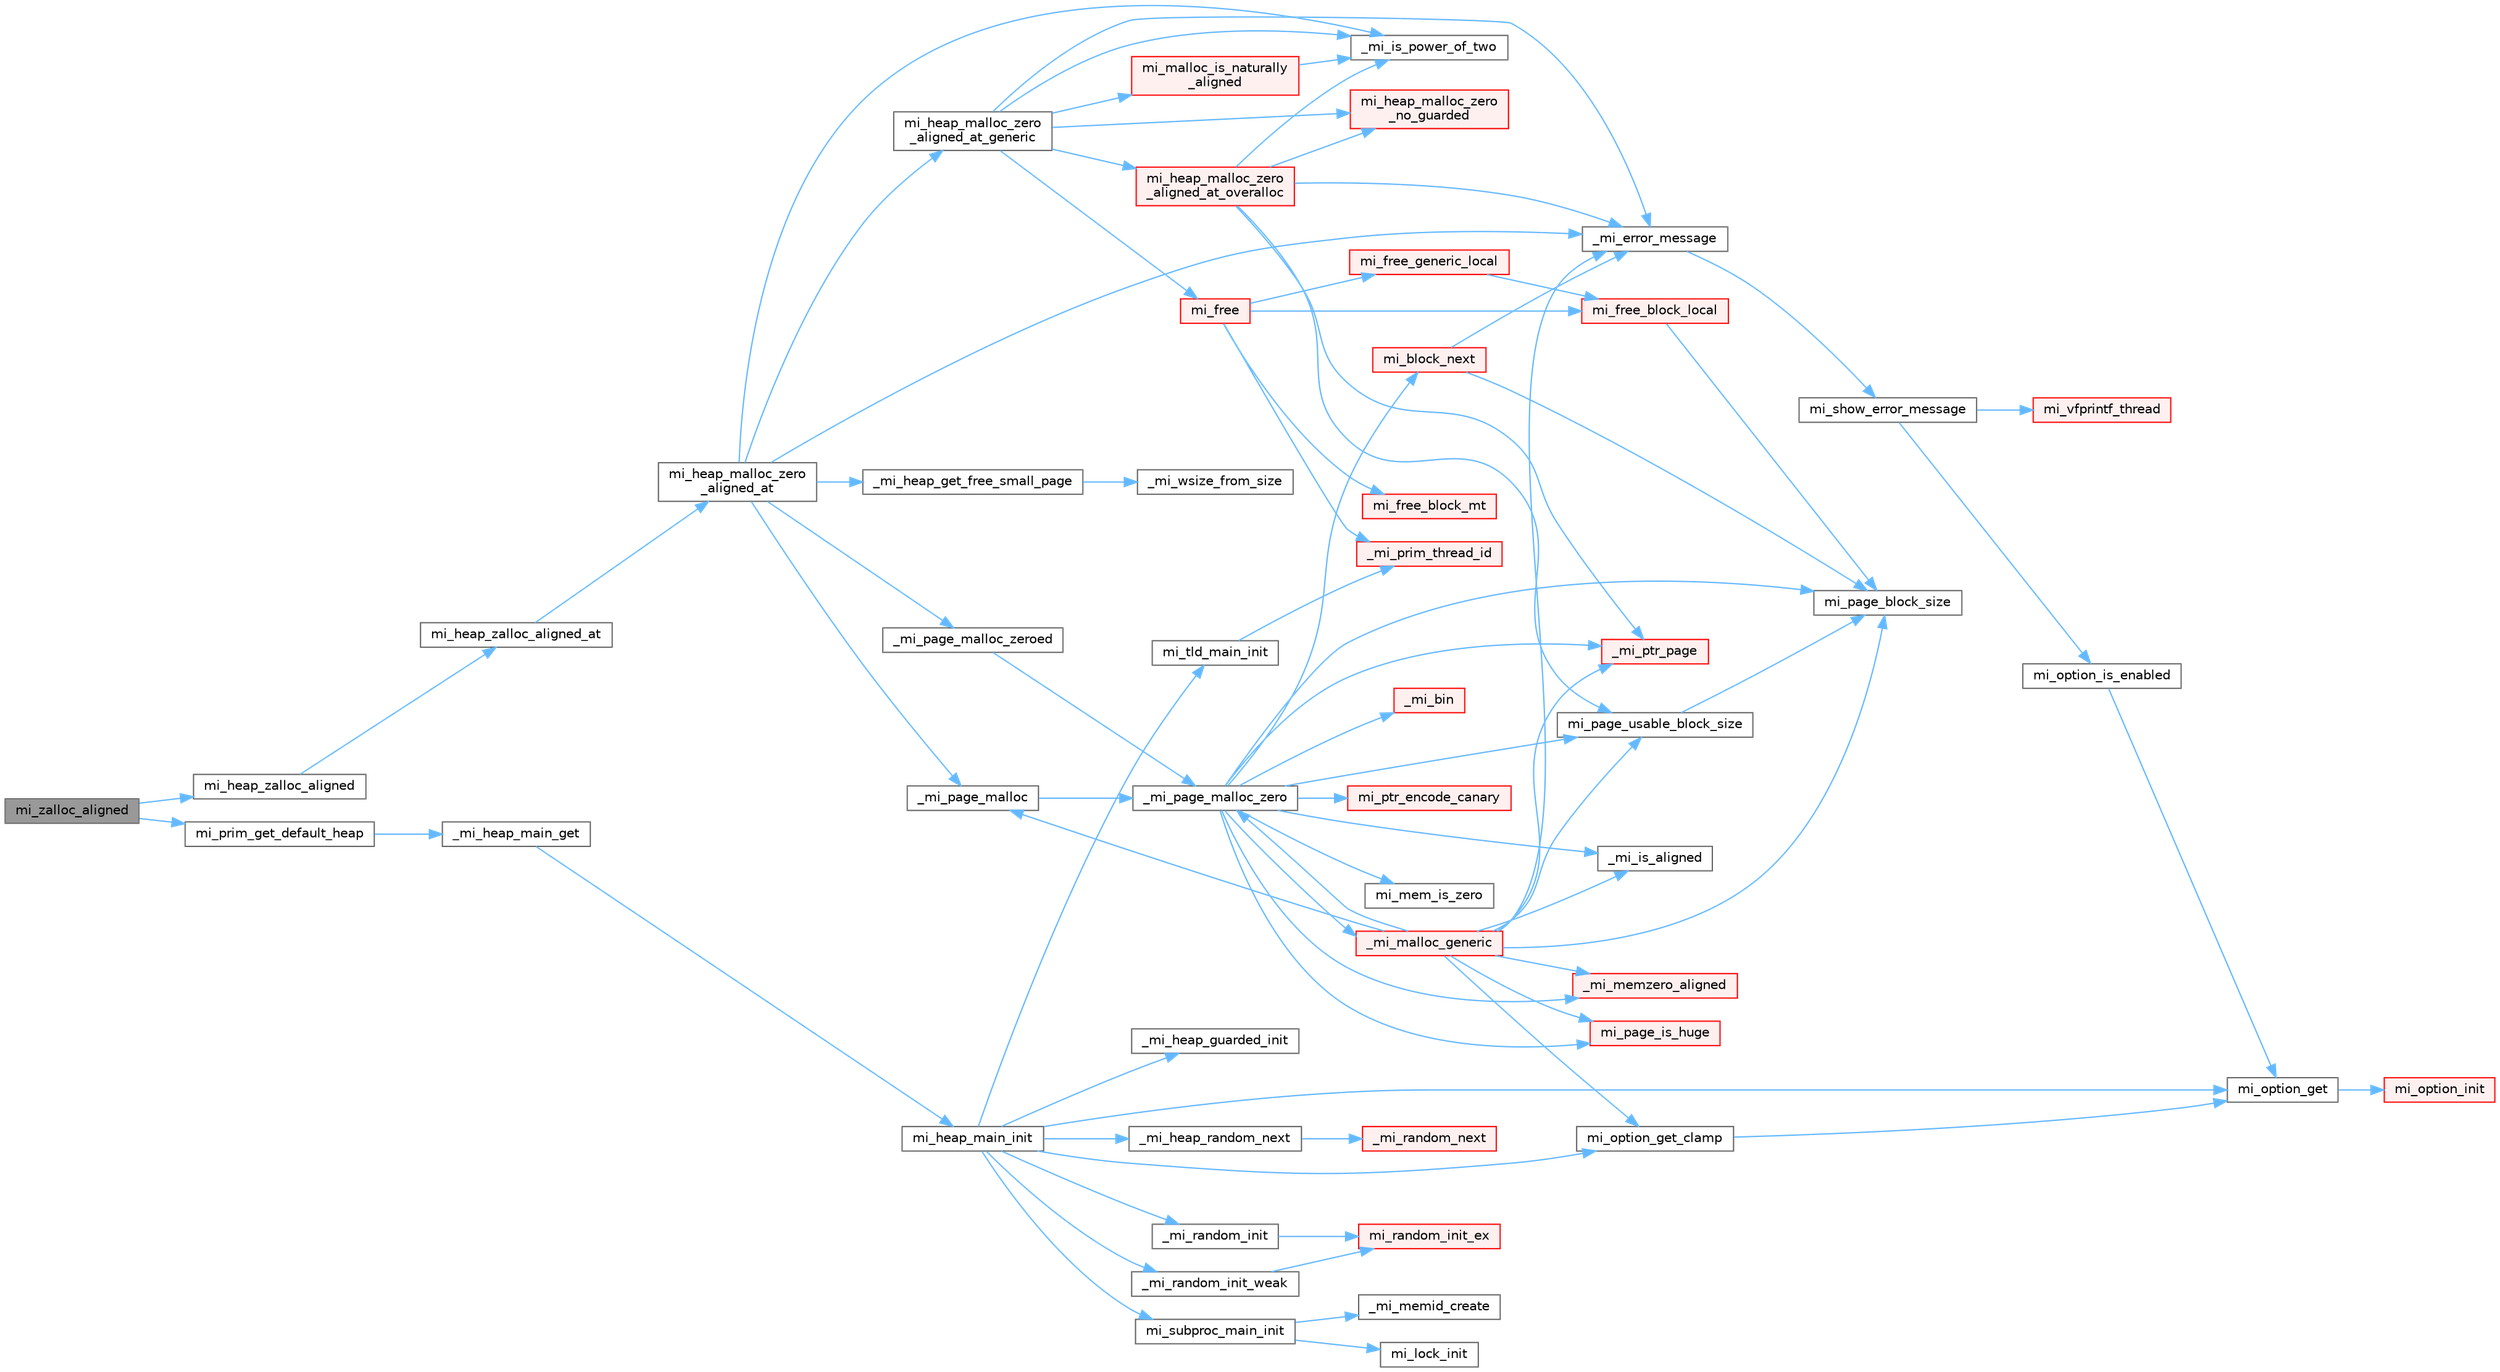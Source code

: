 digraph "mi_zalloc_aligned"
{
 // LATEX_PDF_SIZE
  bgcolor="transparent";
  edge [fontname=Helvetica,fontsize=10,labelfontname=Helvetica,labelfontsize=10];
  node [fontname=Helvetica,fontsize=10,shape=box,height=0.2,width=0.4];
  rankdir="LR";
  Node1 [id="Node000001",label="mi_zalloc_aligned",height=0.2,width=0.4,color="gray40", fillcolor="grey60", style="filled", fontcolor="black",tooltip=" "];
  Node1 -> Node2 [id="edge1_Node000001_Node000002",color="steelblue1",style="solid",tooltip=" "];
  Node2 [id="Node000002",label="mi_heap_zalloc_aligned",height=0.2,width=0.4,color="grey40", fillcolor="white", style="filled",URL="$group__heap.html#ga6466bde8b5712aa34e081a8317f9f471",tooltip=" "];
  Node2 -> Node3 [id="edge2_Node000002_Node000003",color="steelblue1",style="solid",tooltip=" "];
  Node3 [id="Node000003",label="mi_heap_zalloc_aligned_at",height=0.2,width=0.4,color="grey40", fillcolor="white", style="filled",URL="$group__heap.html#ga484e3d01cd174f78c7e53370e5a7c819",tooltip=" "];
  Node3 -> Node4 [id="edge3_Node000003_Node000004",color="steelblue1",style="solid",tooltip=" "];
  Node4 [id="Node000004",label="mi_heap_malloc_zero\l_aligned_at",height=0.2,width=0.4,color="grey40", fillcolor="white", style="filled",URL="$alloc-aligned_8c.html#a5a91c01df4ee03f2157157434e535648",tooltip=" "];
  Node4 -> Node5 [id="edge4_Node000004_Node000005",color="steelblue1",style="solid",tooltip=" "];
  Node5 [id="Node000005",label="_mi_error_message",height=0.2,width=0.4,color="grey40", fillcolor="white", style="filled",URL="$options_8c.html#a2bebc073bcaac71658e57bb260c2e426",tooltip=" "];
  Node5 -> Node6 [id="edge5_Node000005_Node000006",color="steelblue1",style="solid",tooltip=" "];
  Node6 [id="Node000006",label="mi_show_error_message",height=0.2,width=0.4,color="grey40", fillcolor="white", style="filled",URL="$options_8c.html#a025f32c63014753e87fd7a579d2bb8aa",tooltip=" "];
  Node6 -> Node7 [id="edge6_Node000006_Node000007",color="steelblue1",style="solid",tooltip=" "];
  Node7 [id="Node000007",label="mi_option_is_enabled",height=0.2,width=0.4,color="grey40", fillcolor="white", style="filled",URL="$group__options.html#ga459ad98f18b3fc9275474807fe0ca188",tooltip=" "];
  Node7 -> Node8 [id="edge7_Node000007_Node000008",color="steelblue1",style="solid",tooltip=" "];
  Node8 [id="Node000008",label="mi_option_get",height=0.2,width=0.4,color="grey40", fillcolor="white", style="filled",URL="$group__options.html#ga7e8af195cc81d3fa64ccf2662caa565a",tooltip=" "];
  Node8 -> Node9 [id="edge8_Node000008_Node000009",color="steelblue1",style="solid",tooltip=" "];
  Node9 [id="Node000009",label="mi_option_init",height=0.2,width=0.4,color="red", fillcolor="#FFF0F0", style="filled",URL="$options_8c.html#a61970c5b942f29a5dea8a39742421cfe",tooltip=" "];
  Node6 -> Node21 [id="edge9_Node000006_Node000021",color="steelblue1",style="solid",tooltip=" "];
  Node21 [id="Node000021",label="mi_vfprintf_thread",height=0.2,width=0.4,color="red", fillcolor="#FFF0F0", style="filled",URL="$options_8c.html#a4af8263c139d04a876914f39024a7424",tooltip=" "];
  Node4 -> Node42 [id="edge10_Node000004_Node000042",color="steelblue1",style="solid",tooltip=" "];
  Node42 [id="Node000042",label="_mi_heap_get_free_small_page",height=0.2,width=0.4,color="grey40", fillcolor="white", style="filled",URL="$_e_a_s_t_l_2packages_2mimalloc_2include_2mimalloc_2internal_8h.html#a5ab9d8fb17d6213eb9789008e8d69ac1",tooltip=" "];
  Node42 -> Node43 [id="edge11_Node000042_Node000043",color="steelblue1",style="solid",tooltip=" "];
  Node43 [id="Node000043",label="_mi_wsize_from_size",height=0.2,width=0.4,color="grey40", fillcolor="white", style="filled",URL="$_e_a_s_t_l_2packages_2mimalloc_2include_2mimalloc_2internal_8h.html#a7d12fa8e45201ef1ba892c927d3b8ad1",tooltip=" "];
  Node4 -> Node44 [id="edge12_Node000004_Node000044",color="steelblue1",style="solid",tooltip=" "];
  Node44 [id="Node000044",label="_mi_is_power_of_two",height=0.2,width=0.4,color="grey40", fillcolor="white", style="filled",URL="$_e_a_s_t_l_2packages_2mimalloc_2include_2mimalloc_2internal_8h.html#ac46068515202fb9642f6b2610836bd82",tooltip=" "];
  Node4 -> Node45 [id="edge13_Node000004_Node000045",color="steelblue1",style="solid",tooltip=" "];
  Node45 [id="Node000045",label="_mi_page_malloc",height=0.2,width=0.4,color="grey40", fillcolor="white", style="filled",URL="$alloc_8c.html#a97c32575c2b27f4dc75af2429c45819d",tooltip=" "];
  Node45 -> Node46 [id="edge14_Node000045_Node000046",color="steelblue1",style="solid",tooltip=" "];
  Node46 [id="Node000046",label="_mi_page_malloc_zero",height=0.2,width=0.4,color="grey40", fillcolor="white", style="filled",URL="$alloc_8c.html#afd278f60e743bee5d9df559422f3455b",tooltip=" "];
  Node46 -> Node47 [id="edge15_Node000046_Node000047",color="steelblue1",style="solid",tooltip=" "];
  Node47 [id="Node000047",label="_mi_bin",height=0.2,width=0.4,color="red", fillcolor="#FFF0F0", style="filled",URL="$page-queue_8c.html#a0d92abe27db4a21968468b2fe73473d6",tooltip=" "];
  Node46 -> Node52 [id="edge16_Node000046_Node000052",color="steelblue1",style="solid",tooltip=" "];
  Node52 [id="Node000052",label="_mi_is_aligned",height=0.2,width=0.4,color="grey40", fillcolor="white", style="filled",URL="$_e_a_s_t_l_2packages_2mimalloc_2include_2mimalloc_2internal_8h.html#ad446ae4d82cbdbd78dfbe46fa2330555",tooltip=" "];
  Node46 -> Node53 [id="edge17_Node000046_Node000053",color="steelblue1",style="solid",tooltip=" "];
  Node53 [id="Node000053",label="_mi_malloc_generic",height=0.2,width=0.4,color="red", fillcolor="#FFF0F0", style="filled",URL="$page_8c.html#adcb79462f17b2e37218412f941269aa7",tooltip=" "];
  Node53 -> Node5 [id="edge18_Node000053_Node000005",color="steelblue1",style="solid",tooltip=" "];
  Node53 -> Node52 [id="edge19_Node000053_Node000052",color="steelblue1",style="solid",tooltip=" "];
  Node53 -> Node55 [id="edge20_Node000053_Node000055",color="steelblue1",style="solid",tooltip=" "];
  Node55 [id="Node000055",label="_mi_memzero_aligned",height=0.2,width=0.4,color="red", fillcolor="#FFF0F0", style="filled",URL="$_e_a_s_t_l_2packages_2mimalloc_2include_2mimalloc_2internal_8h.html#aa1d3beee9d492fc175ac2584e50fd8ea",tooltip=" "];
  Node53 -> Node45 [id="edge21_Node000053_Node000045",color="steelblue1",style="solid",tooltip=" "];
  Node53 -> Node46 [id="edge22_Node000053_Node000046",color="steelblue1",style="solid",tooltip=" "];
  Node53 -> Node58 [id="edge23_Node000053_Node000058",color="steelblue1",style="solid",tooltip=" "];
  Node58 [id="Node000058",label="_mi_ptr_page",height=0.2,width=0.4,color="red", fillcolor="#FFF0F0", style="filled",URL="$_e_a_s_t_l_2packages_2mimalloc_2include_2mimalloc_2internal_8h.html#acd84a462a2045538d19ecc56e6cc29f6",tooltip=" "];
  Node53 -> Node237 [id="edge24_Node000053_Node000237",color="steelblue1",style="solid",tooltip=" "];
  Node237 [id="Node000237",label="mi_option_get_clamp",height=0.2,width=0.4,color="grey40", fillcolor="white", style="filled",URL="$group__options.html#ga96ad9c406338bd314cfe878cfc9bf723",tooltip=" "];
  Node237 -> Node8 [id="edge25_Node000237_Node000008",color="steelblue1",style="solid",tooltip=" "];
  Node53 -> Node87 [id="edge26_Node000053_Node000087",color="steelblue1",style="solid",tooltip=" "];
  Node87 [id="Node000087",label="mi_page_block_size",height=0.2,width=0.4,color="grey40", fillcolor="white", style="filled",URL="$_e_a_s_t_l_2packages_2mimalloc_2include_2mimalloc_2internal_8h.html#a6134893990c1f09da2b40092ceecc780",tooltip=" "];
  Node53 -> Node256 [id="edge27_Node000053_Node000256",color="steelblue1",style="solid",tooltip=" "];
  Node256 [id="Node000256",label="mi_page_is_huge",height=0.2,width=0.4,color="red", fillcolor="#FFF0F0", style="filled",URL="$_e_a_s_t_l_2packages_2mimalloc_2include_2mimalloc_2internal_8h.html#aebe1b18846bd3fc16de5b52cd2250bec",tooltip=" "];
  Node53 -> Node451 [id="edge28_Node000053_Node000451",color="steelblue1",style="solid",tooltip=" "];
  Node451 [id="Node000451",label="mi_page_usable_block_size",height=0.2,width=0.4,color="grey40", fillcolor="white", style="filled",URL="$_e_a_s_t_l_2packages_2mimalloc_2include_2mimalloc_2internal_8h.html#a432abca03d059a7d40d8d39617afc8f7",tooltip=" "];
  Node451 -> Node87 [id="edge29_Node000451_Node000087",color="steelblue1",style="solid",tooltip=" "];
  Node46 -> Node55 [id="edge30_Node000046_Node000055",color="steelblue1",style="solid",tooltip=" "];
  Node46 -> Node58 [id="edge31_Node000046_Node000058",color="steelblue1",style="solid",tooltip=" "];
  Node46 -> Node272 [id="edge32_Node000046_Node000272",color="steelblue1",style="solid",tooltip=" "];
  Node272 [id="Node000272",label="mi_block_next",height=0.2,width=0.4,color="red", fillcolor="#FFF0F0", style="filled",URL="$_e_a_s_t_l_2packages_2mimalloc_2include_2mimalloc_2internal_8h.html#aaa5daf3a8b3db89666b6861cbb1e2f96",tooltip=" "];
  Node272 -> Node5 [id="edge33_Node000272_Node000005",color="steelblue1",style="solid",tooltip=" "];
  Node272 -> Node87 [id="edge34_Node000272_Node000087",color="steelblue1",style="solid",tooltip=" "];
  Node46 -> Node79 [id="edge35_Node000046_Node000079",color="steelblue1",style="solid",tooltip=" "];
  Node79 [id="Node000079",label="mi_mem_is_zero",height=0.2,width=0.4,color="grey40", fillcolor="white", style="filled",URL="$_e_a_s_t_l_2packages_2mimalloc_2include_2mimalloc_2internal_8h.html#a8391ae55dd6885bd38593f740fd349a4",tooltip=" "];
  Node46 -> Node87 [id="edge36_Node000046_Node000087",color="steelblue1",style="solid",tooltip=" "];
  Node46 -> Node256 [id="edge37_Node000046_Node000256",color="steelblue1",style="solid",tooltip=" "];
  Node46 -> Node451 [id="edge38_Node000046_Node000451",color="steelblue1",style="solid",tooltip=" "];
  Node46 -> Node452 [id="edge39_Node000046_Node000452",color="steelblue1",style="solid",tooltip=" "];
  Node452 [id="Node000452",label="mi_ptr_encode_canary",height=0.2,width=0.4,color="red", fillcolor="#FFF0F0", style="filled",URL="$_e_a_s_t_l_2packages_2mimalloc_2include_2mimalloc_2internal_8h.html#afc7cd0f28b20eddef19b40acd724a1cf",tooltip=" "];
  Node4 -> Node453 [id="edge40_Node000004_Node000453",color="steelblue1",style="solid",tooltip=" "];
  Node453 [id="Node000453",label="_mi_page_malloc_zeroed",height=0.2,width=0.4,color="grey40", fillcolor="white", style="filled",URL="$alloc_8c.html#adfd7ea63bc22fb012fb1b5ddcb0253d9",tooltip=" "];
  Node453 -> Node46 [id="edge41_Node000453_Node000046",color="steelblue1",style="solid",tooltip=" "];
  Node4 -> Node454 [id="edge42_Node000004_Node000454",color="steelblue1",style="solid",tooltip=" "];
  Node454 [id="Node000454",label="mi_heap_malloc_zero\l_aligned_at_generic",height=0.2,width=0.4,color="grey40", fillcolor="white", style="filled",URL="$alloc-aligned_8c.html#af2d93c20264f100910f38ae10bd6e9d8",tooltip=" "];
  Node454 -> Node5 [id="edge43_Node000454_Node000005",color="steelblue1",style="solid",tooltip=" "];
  Node454 -> Node44 [id="edge44_Node000454_Node000044",color="steelblue1",style="solid",tooltip=" "];
  Node454 -> Node455 [id="edge45_Node000454_Node000455",color="steelblue1",style="solid",tooltip=" "];
  Node455 [id="Node000455",label="mi_free",height=0.2,width=0.4,color="red", fillcolor="#FFF0F0", style="filled",URL="$group__malloc.html#gaf2c7b89c327d1f60f59e68b9ea644d95",tooltip=" "];
  Node455 -> Node24 [id="edge46_Node000455_Node000024",color="steelblue1",style="solid",tooltip=" "];
  Node24 [id="Node000024",label="_mi_prim_thread_id",height=0.2,width=0.4,color="red", fillcolor="#FFF0F0", style="filled",URL="$prim_8h.html#a3875c92cbb791d0a7c69bc1fd2df6804",tooltip=" "];
  Node455 -> Node456 [id="edge47_Node000455_Node000456",color="steelblue1",style="solid",tooltip=" "];
  Node456 [id="Node000456",label="mi_free_block_local",height=0.2,width=0.4,color="red", fillcolor="#FFF0F0", style="filled",URL="$free_8c.html#a4ea336aeb08fb4786186f6087a751d3c",tooltip=" "];
  Node456 -> Node87 [id="edge48_Node000456_Node000087",color="steelblue1",style="solid",tooltip=" "];
  Node455 -> Node465 [id="edge49_Node000455_Node000465",color="steelblue1",style="solid",tooltip=" "];
  Node465 [id="Node000465",label="mi_free_block_mt",height=0.2,width=0.4,color="red", fillcolor="#FFF0F0", style="filled",URL="$free_8c.html#af5ffcf95b8bfc34e499ae3b203e72475",tooltip=" "];
  Node455 -> Node480 [id="edge50_Node000455_Node000480",color="steelblue1",style="solid",tooltip=" "];
  Node480 [id="Node000480",label="mi_free_generic_local",height=0.2,width=0.4,color="red", fillcolor="#FFF0F0", style="filled",URL="$free_8c.html#a2e61936ec89160d051a72f0d1f95424f",tooltip=" "];
  Node480 -> Node456 [id="edge51_Node000480_Node000456",color="steelblue1",style="solid",tooltip=" "];
  Node454 -> Node483 [id="edge52_Node000454_Node000483",color="steelblue1",style="solid",tooltip=" "];
  Node483 [id="Node000483",label="mi_heap_malloc_zero\l_aligned_at_overalloc",height=0.2,width=0.4,color="red", fillcolor="#FFF0F0", style="filled",URL="$alloc-aligned_8c.html#a9148a575dc5a2a120d4fd4a584a124cb",tooltip=" "];
  Node483 -> Node5 [id="edge53_Node000483_Node000005",color="steelblue1",style="solid",tooltip=" "];
  Node483 -> Node44 [id="edge54_Node000483_Node000044",color="steelblue1",style="solid",tooltip=" "];
  Node483 -> Node58 [id="edge55_Node000483_Node000058",color="steelblue1",style="solid",tooltip=" "];
  Node483 -> Node488 [id="edge56_Node000483_Node000488",color="steelblue1",style="solid",tooltip=" "];
  Node488 [id="Node000488",label="mi_heap_malloc_zero\l_no_guarded",height=0.2,width=0.4,color="red", fillcolor="#FFF0F0", style="filled",URL="$alloc-aligned_8c.html#a4259bf6eedc404e48de0fa8c94441d51",tooltip=" "];
  Node483 -> Node451 [id="edge57_Node000483_Node000451",color="steelblue1",style="solid",tooltip=" "];
  Node454 -> Node488 [id="edge58_Node000454_Node000488",color="steelblue1",style="solid",tooltip=" "];
  Node454 -> Node490 [id="edge59_Node000454_Node000490",color="steelblue1",style="solid",tooltip=" "];
  Node490 [id="Node000490",label="mi_malloc_is_naturally\l_aligned",height=0.2,width=0.4,color="red", fillcolor="#FFF0F0", style="filled",URL="$alloc-aligned_8c.html#abaff374f59bcf05e8f548aa8609ae9bc",tooltip=" "];
  Node490 -> Node44 [id="edge60_Node000490_Node000044",color="steelblue1",style="solid",tooltip=" "];
  Node1 -> Node307 [id="edge61_Node000001_Node000307",color="steelblue1",style="solid",tooltip=" "];
  Node307 [id="Node000307",label="mi_prim_get_default_heap",height=0.2,width=0.4,color="grey40", fillcolor="white", style="filled",URL="$prim_8h.html#a986e62564728229db3ccecbd6e97fd98",tooltip=" "];
  Node307 -> Node308 [id="edge62_Node000307_Node000308",color="steelblue1",style="solid",tooltip=" "];
  Node308 [id="Node000308",label="_mi_heap_main_get",height=0.2,width=0.4,color="grey40", fillcolor="white", style="filled",URL="$_e_a_s_t_l_2packages_2mimalloc_2src_2init_8c.html#a1feeb4148fb048caf23361152895a55c",tooltip=" "];
  Node308 -> Node309 [id="edge63_Node000308_Node000309",color="steelblue1",style="solid",tooltip=" "];
  Node309 [id="Node000309",label="mi_heap_main_init",height=0.2,width=0.4,color="grey40", fillcolor="white", style="filled",URL="$_e_a_s_t_l_2packages_2mimalloc_2src_2init_8c.html#a5d8b12ae7942ecf3eb4e8ffd313a263a",tooltip=" "];
  Node309 -> Node310 [id="edge64_Node000309_Node000310",color="steelblue1",style="solid",tooltip=" "];
  Node310 [id="Node000310",label="_mi_heap_guarded_init",height=0.2,width=0.4,color="grey40", fillcolor="white", style="filled",URL="$_e_a_s_t_l_2packages_2mimalloc_2src_2init_8c.html#a70e3672a1e08dcb5e7e311d403693394",tooltip=" "];
  Node309 -> Node67 [id="edge65_Node000309_Node000067",color="steelblue1",style="solid",tooltip=" "];
  Node67 [id="Node000067",label="_mi_heap_random_next",height=0.2,width=0.4,color="grey40", fillcolor="white", style="filled",URL="$heap_8c.html#a68ddb5f2c595ea9d4e8d450342b4713c",tooltip=" "];
  Node67 -> Node68 [id="edge66_Node000067_Node000068",color="steelblue1",style="solid",tooltip=" "];
  Node68 [id="Node000068",label="_mi_random_next",height=0.2,width=0.4,color="red", fillcolor="#FFF0F0", style="filled",URL="$random_8c.html#ae7c0ab020aad85edd43240680cc4f76e",tooltip=" "];
  Node309 -> Node311 [id="edge67_Node000309_Node000311",color="steelblue1",style="solid",tooltip=" "];
  Node311 [id="Node000311",label="_mi_random_init",height=0.2,width=0.4,color="grey40", fillcolor="white", style="filled",URL="$random_8c.html#aca9dc8a900f1b727e326063778b2eee1",tooltip=" "];
  Node311 -> Node312 [id="edge68_Node000311_Node000312",color="steelblue1",style="solid",tooltip=" "];
  Node312 [id="Node000312",label="mi_random_init_ex",height=0.2,width=0.4,color="red", fillcolor="#FFF0F0", style="filled",URL="$random_8c.html#ab23662b29a587205a8f597fa5a2e1de6",tooltip=" "];
  Node309 -> Node320 [id="edge69_Node000309_Node000320",color="steelblue1",style="solid",tooltip=" "];
  Node320 [id="Node000320",label="_mi_random_init_weak",height=0.2,width=0.4,color="grey40", fillcolor="white", style="filled",URL="$random_8c.html#a6bfdbdbf180aa56ff5697e0f2e3ca49a",tooltip=" "];
  Node320 -> Node312 [id="edge70_Node000320_Node000312",color="steelblue1",style="solid",tooltip=" "];
  Node309 -> Node8 [id="edge71_Node000309_Node000008",color="steelblue1",style="solid",tooltip=" "];
  Node309 -> Node237 [id="edge72_Node000309_Node000237",color="steelblue1",style="solid",tooltip=" "];
  Node309 -> Node321 [id="edge73_Node000309_Node000321",color="steelblue1",style="solid",tooltip=" "];
  Node321 [id="Node000321",label="mi_subproc_main_init",height=0.2,width=0.4,color="grey40", fillcolor="white", style="filled",URL="$_e_a_s_t_l_2packages_2mimalloc_2src_2init_8c.html#a51b6f4fa5d8cbde3881bf41e2a9d7a73",tooltip=" "];
  Node321 -> Node219 [id="edge74_Node000321_Node000219",color="steelblue1",style="solid",tooltip=" "];
  Node219 [id="Node000219",label="_mi_memid_create",height=0.2,width=0.4,color="grey40", fillcolor="white", style="filled",URL="$_e_a_s_t_l_2packages_2mimalloc_2include_2mimalloc_2internal_8h.html#a666352100ead3b22c4cd8ac803b1b1f8",tooltip=" "];
  Node321 -> Node322 [id="edge75_Node000321_Node000322",color="steelblue1",style="solid",tooltip=" "];
  Node322 [id="Node000322",label="mi_lock_init",height=0.2,width=0.4,color="grey40", fillcolor="white", style="filled",URL="$_e_a_s_t_l_2packages_2mimalloc_2include_2mimalloc_2atomic_8h.html#a0aad6b1ce67a3a8f2c712d86cadc125e",tooltip=" "];
  Node309 -> Node323 [id="edge76_Node000309_Node000323",color="steelblue1",style="solid",tooltip=" "];
  Node323 [id="Node000323",label="mi_tld_main_init",height=0.2,width=0.4,color="grey40", fillcolor="white", style="filled",URL="$_e_a_s_t_l_2packages_2mimalloc_2src_2init_8c.html#a5b314759773d0dc745240cdf90e7f1b0",tooltip=" "];
  Node323 -> Node24 [id="edge77_Node000323_Node000024",color="steelblue1",style="solid",tooltip=" "];
}
